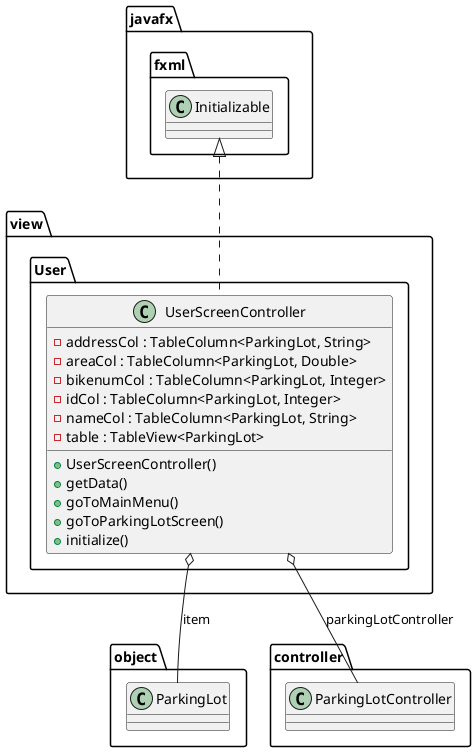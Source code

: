 @startuml



  namespace view {
    namespace User {
      class view.User.UserScreenController {
          - addressCol : TableColumn<ParkingLot, String>
          - areaCol : TableColumn<ParkingLot, Double>
          - bikenumCol : TableColumn<ParkingLot, Integer>
          - idCol : TableColumn<ParkingLot, Integer>
          - nameCol : TableColumn<ParkingLot, String>
          - table : TableView<ParkingLot>
          + UserScreenController()
          + getData()
          + goToMainMenu()
          + goToParkingLotScreen()
          + initialize()
      }
    }
  }
  

  view.User.UserScreenController .up.|> javafx.fxml.Initializable
  view.User.UserScreenController o-- object.ParkingLot : item
  view.User.UserScreenController o-- controller.ParkingLotController : parkingLotController




@enduml
